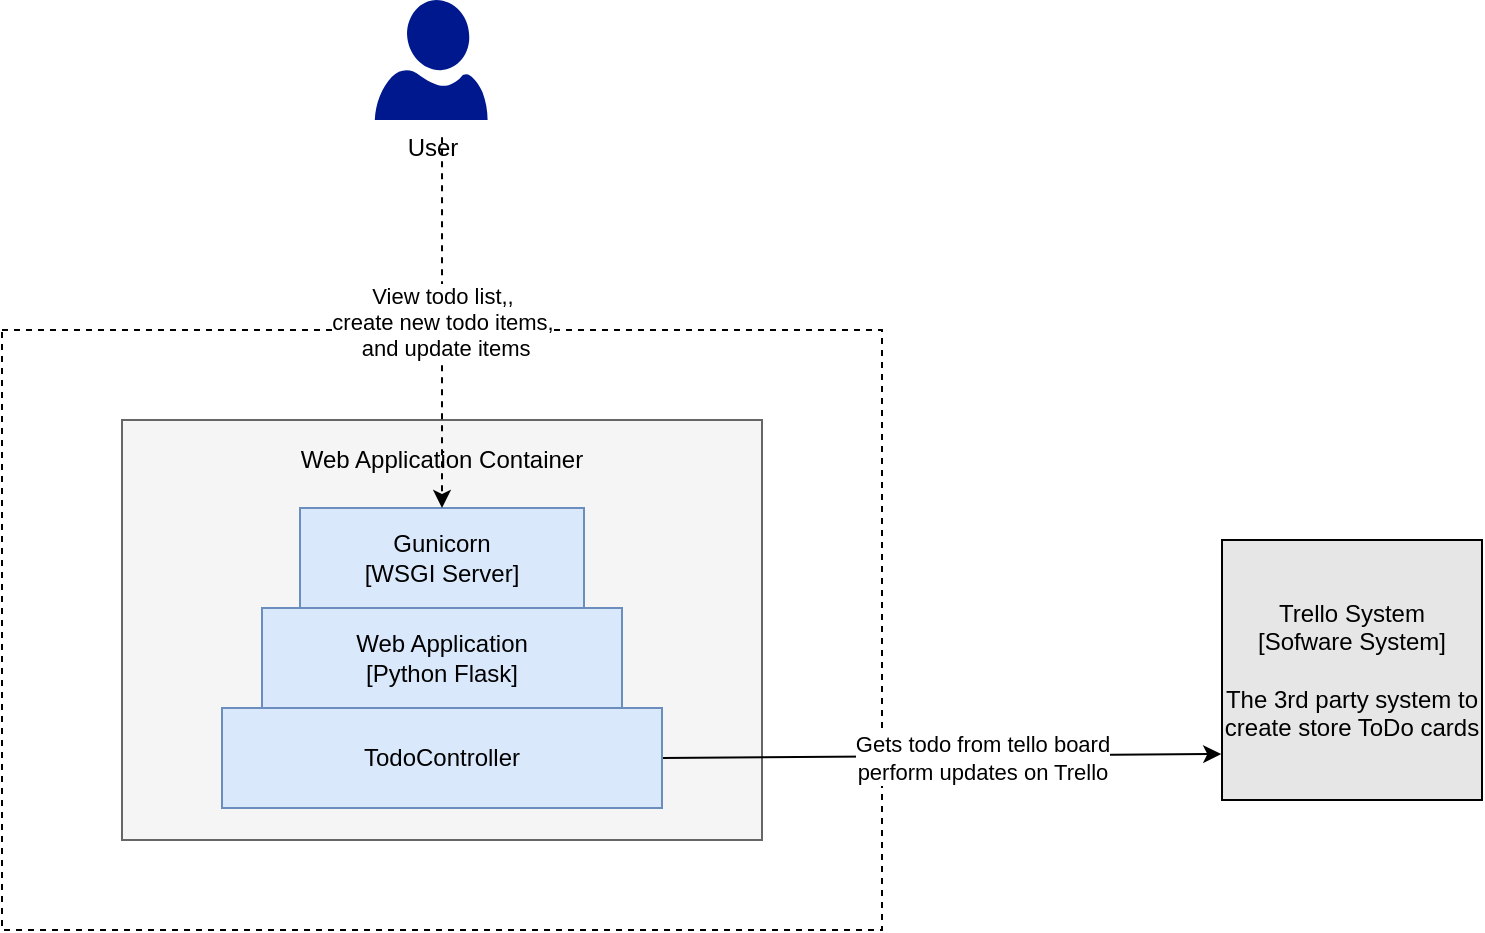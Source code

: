 <mxfile version="13.8.0" type="github">
  <diagram id="S7an9BZyGYWnCZFcgj_N" name="Page-1">
    <mxGraphModel dx="1038" dy="579" grid="1" gridSize="10" guides="1" tooltips="1" connect="1" arrows="1" fold="1" page="1" pageScale="1" pageWidth="827" pageHeight="1169" math="0" shadow="0">
      <root>
        <mxCell id="0" />
        <mxCell id="1" parent="0" />
        <mxCell id="xWQgpfJNr6WqRwM8H0tG-9" value="" style="rounded=0;whiteSpace=wrap;html=1;fillColor=none;dashed=1;" vertex="1" parent="1">
          <mxGeometry x="30" y="185" width="440" height="300" as="geometry" />
        </mxCell>
        <mxCell id="xWQgpfJNr6WqRwM8H0tG-5" value="" style="rounded=0;whiteSpace=wrap;html=1;fillColor=#f5f5f5;strokeColor=#666666;fontColor=#333333;" vertex="1" parent="1">
          <mxGeometry x="90" y="230" width="320" height="210" as="geometry" />
        </mxCell>
        <mxCell id="xWQgpfJNr6WqRwM8H0tG-1" value="User" style="aspect=fixed;pointerEvents=1;shadow=0;dashed=0;html=1;strokeColor=none;labelPosition=center;verticalLabelPosition=bottom;verticalAlign=top;align=center;fillColor=#00188D;shape=mxgraph.azure.user" vertex="1" parent="1">
          <mxGeometry x="216.4" y="20" width="56.4" height="60" as="geometry" />
        </mxCell>
        <mxCell id="xWQgpfJNr6WqRwM8H0tG-3" value="Web Application&lt;br&gt;[Python Flask]" style="rounded=0;whiteSpace=wrap;html=1;fillColor=#dae8fc;strokeColor=#6c8ebf;" vertex="1" parent="1">
          <mxGeometry x="160" y="324" width="180" height="50" as="geometry" />
        </mxCell>
        <mxCell id="xWQgpfJNr6WqRwM8H0tG-4" value="Gunicorn&lt;br&gt;[WSGI Server]" style="rounded=0;whiteSpace=wrap;html=1;fillColor=#dae8fc;strokeColor=#6c8ebf;" vertex="1" parent="1">
          <mxGeometry x="179" y="274" width="142" height="50" as="geometry" />
        </mxCell>
        <mxCell id="xWQgpfJNr6WqRwM8H0tG-6" value="Web Application Container" style="text;html=1;strokeColor=none;fillColor=none;align=center;verticalAlign=middle;whiteSpace=wrap;rounded=0;" vertex="1" parent="1">
          <mxGeometry x="150" y="240" width="200" height="20" as="geometry" />
        </mxCell>
        <mxCell id="xWQgpfJNr6WqRwM8H0tG-8" value="Trello System&lt;br&gt;[Sofware System]&lt;br&gt;&lt;br&gt;The 3rd party system to create store ToDo cards" style="whiteSpace=wrap;html=1;aspect=fixed;fillColor=#E6E6E6;" vertex="1" parent="1">
          <mxGeometry x="640" y="290" width="130" height="130" as="geometry" />
        </mxCell>
        <mxCell id="xWQgpfJNr6WqRwM8H0tG-13" style="edgeStyle=none;rounded=0;orthogonalLoop=1;jettySize=auto;html=1;exitX=1;exitY=0.5;exitDx=0;exitDy=0;entryX=-0.003;entryY=0.823;entryDx=0;entryDy=0;entryPerimeter=0;" edge="1" parent="1" source="xWQgpfJNr6WqRwM8H0tG-10" target="xWQgpfJNr6WqRwM8H0tG-8">
          <mxGeometry relative="1" as="geometry" />
        </mxCell>
        <mxCell id="xWQgpfJNr6WqRwM8H0tG-10" value="TodoController" style="rounded=0;whiteSpace=wrap;html=1;fillColor=#dae8fc;strokeColor=#6c8ebf;" vertex="1" parent="1">
          <mxGeometry x="140" y="374" width="220" height="50" as="geometry" />
        </mxCell>
        <mxCell id="xWQgpfJNr6WqRwM8H0tG-11" value="View todo list,,&lt;br&gt;create new todo items,&lt;br&gt;&amp;nbsp;and update items" style="rounded=0;orthogonalLoop=1;jettySize=auto;html=1;dashed=1;exitX=0.596;exitY=1.143;exitDx=0;exitDy=0;exitPerimeter=0;entryX=0.5;entryY=0;entryDx=0;entryDy=0;" edge="1" parent="1" source="xWQgpfJNr6WqRwM8H0tG-1" target="xWQgpfJNr6WqRwM8H0tG-4">
          <mxGeometry relative="1" as="geometry">
            <mxPoint x="48.2" y="123" as="sourcePoint" />
            <mxPoint x="241" y="170" as="targetPoint" />
          </mxGeometry>
        </mxCell>
        <mxCell id="xWQgpfJNr6WqRwM8H0tG-12" value="Gets todo from tello board&lt;br&gt;perform updates&amp;nbsp;on Trello" style="edgeLabel;html=1;align=center;verticalAlign=middle;resizable=0;points=[];" vertex="1" connectable="0" parent="1">
          <mxGeometry x="520" y="399" as="geometry" />
        </mxCell>
      </root>
    </mxGraphModel>
  </diagram>
</mxfile>

